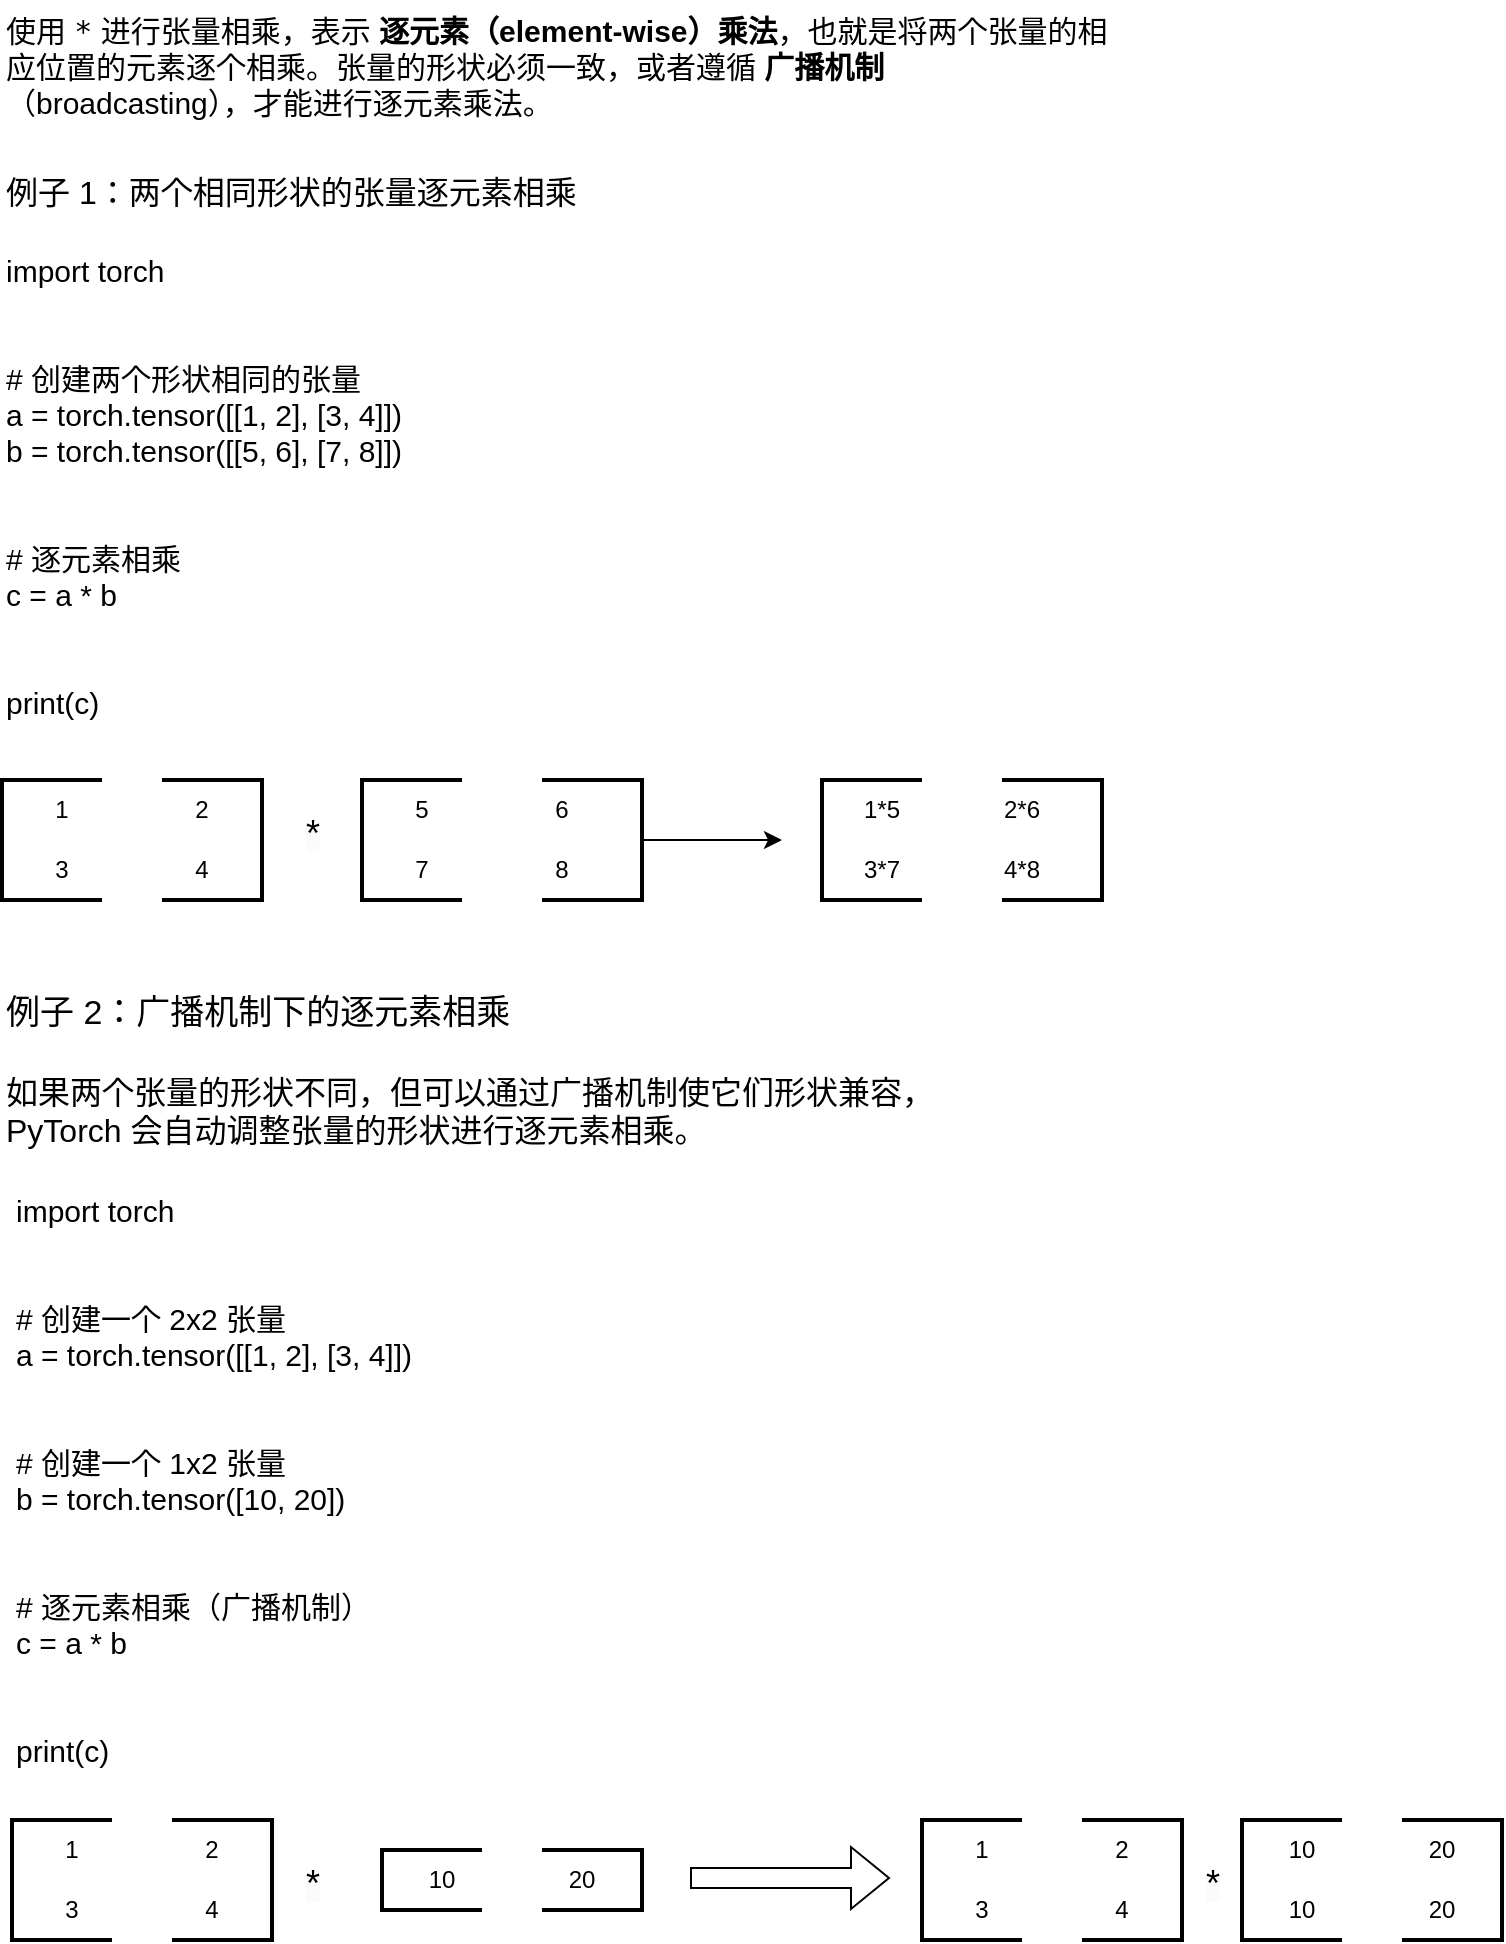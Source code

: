 <mxfile version="24.7.14">
  <diagram name="第 1 页" id="VyVgt18rQJZcwj6FvGFu">
    <mxGraphModel dx="1042" dy="573" grid="1" gridSize="10" guides="1" tooltips="1" connect="1" arrows="1" fold="1" page="1" pageScale="1" pageWidth="827" pageHeight="1169" math="0" shadow="0">
      <root>
        <mxCell id="0" />
        <mxCell id="1" parent="0" />
        <mxCell id="V3Hylg59bHvUlkku89xE-1" value="&lt;font style=&quot;font-size: 15px;&quot;&gt;使用 &lt;code&gt;*&lt;/code&gt; 进行张量相乘，表示 &lt;strong&gt;逐元素（element-wise）乘法&lt;/strong&gt;，也就是将两个张量的相应位置的元素逐个相乘。张量的形状必须一致，或者遵循 &lt;strong&gt;广播机制&lt;/strong&gt;（broadcasting），才能进行逐元素乘法。&lt;/font&gt;" style="text;whiteSpace=wrap;html=1;align=left;" vertex="1" parent="1">
          <mxGeometry x="20" y="50" width="560" height="50" as="geometry" />
        </mxCell>
        <mxCell id="V3Hylg59bHvUlkku89xE-2" value="&lt;font style=&quot;font-size: 16px;&quot;&gt;例子 1：两个相同形状的张量逐元素相乘&lt;/font&gt;" style="text;whiteSpace=wrap;html=1;" vertex="1" parent="1">
          <mxGeometry x="20" y="130" width="400" height="40" as="geometry" />
        </mxCell>
        <UserObject label="import torch&#xa;&#xa;&#xa;# 创建两个形状相同的张量&#xa;a = torch.tensor([[1, 2], [3, 4]])&#xa;b = torch.tensor([[5, 6], [7, 8]])&#xa;&#xa;&#xa;# 逐元素相乘&#xa;c = a * b&#xa;&#xa;&#xa;print(c)" link="import torch&#xa;&#xa;&#xa;# 创建两个形状相同的张量&#xa;a = torch.tensor([[1, 2], [3, 4]])&#xa;b = torch.tensor([[5, 6], [7, 8]])&#xa;&#xa;&#xa;# 逐元素相乘&#xa;c = a * b&#xa;&#xa;&#xa;print(c)" id="V3Hylg59bHvUlkku89xE-3">
          <mxCell style="text;whiteSpace=wrap;fontSize=15;" vertex="1" parent="1">
            <mxGeometry x="20" y="170" width="380" height="250" as="geometry" />
          </mxCell>
        </UserObject>
        <mxCell id="V3Hylg59bHvUlkku89xE-4" value="" style="strokeWidth=2;html=1;shape=mxgraph.flowchart.annotation_1;align=left;pointerEvents=1;" vertex="1" parent="1">
          <mxGeometry x="20" y="440" width="50" height="60" as="geometry" />
        </mxCell>
        <mxCell id="V3Hylg59bHvUlkku89xE-5" value="1" style="text;strokeColor=none;align=center;fillColor=none;html=1;verticalAlign=middle;whiteSpace=wrap;rounded=0;" vertex="1" parent="1">
          <mxGeometry x="20" y="440" width="60" height="30" as="geometry" />
        </mxCell>
        <mxCell id="V3Hylg59bHvUlkku89xE-6" value="2" style="text;strokeColor=none;align=center;fillColor=none;html=1;verticalAlign=middle;whiteSpace=wrap;rounded=0;" vertex="1" parent="1">
          <mxGeometry x="90" y="440" width="60" height="30" as="geometry" />
        </mxCell>
        <mxCell id="V3Hylg59bHvUlkku89xE-7" value="3" style="text;strokeColor=none;align=center;fillColor=none;html=1;verticalAlign=middle;whiteSpace=wrap;rounded=0;" vertex="1" parent="1">
          <mxGeometry x="20" y="470" width="60" height="30" as="geometry" />
        </mxCell>
        <mxCell id="V3Hylg59bHvUlkku89xE-8" value="4" style="text;strokeColor=none;align=center;fillColor=none;html=1;verticalAlign=middle;whiteSpace=wrap;rounded=0;" vertex="1" parent="1">
          <mxGeometry x="90" y="470" width="60" height="30" as="geometry" />
        </mxCell>
        <mxCell id="V3Hylg59bHvUlkku89xE-13" value="" style="strokeWidth=2;html=1;shape=mxgraph.flowchart.annotation_1;align=left;pointerEvents=1;rotation=-180;" vertex="1" parent="1">
          <mxGeometry x="100" y="440" width="50" height="60" as="geometry" />
        </mxCell>
        <mxCell id="V3Hylg59bHvUlkku89xE-14" value="" style="strokeWidth=2;html=1;shape=mxgraph.flowchart.annotation_1;align=left;pointerEvents=1;" vertex="1" parent="1">
          <mxGeometry x="200" y="440" width="50" height="60" as="geometry" />
        </mxCell>
        <mxCell id="V3Hylg59bHvUlkku89xE-15" value="5" style="text;strokeColor=none;align=center;fillColor=none;html=1;verticalAlign=middle;whiteSpace=wrap;rounded=0;" vertex="1" parent="1">
          <mxGeometry x="200" y="440" width="60" height="30" as="geometry" />
        </mxCell>
        <mxCell id="V3Hylg59bHvUlkku89xE-16" value="6" style="text;strokeColor=none;align=center;fillColor=none;html=1;verticalAlign=middle;whiteSpace=wrap;rounded=0;" vertex="1" parent="1">
          <mxGeometry x="270" y="440" width="60" height="30" as="geometry" />
        </mxCell>
        <mxCell id="V3Hylg59bHvUlkku89xE-17" value="7" style="text;strokeColor=none;align=center;fillColor=none;html=1;verticalAlign=middle;whiteSpace=wrap;rounded=0;" vertex="1" parent="1">
          <mxGeometry x="200" y="470" width="60" height="30" as="geometry" />
        </mxCell>
        <mxCell id="V3Hylg59bHvUlkku89xE-18" value="8" style="text;strokeColor=none;align=center;fillColor=none;html=1;verticalAlign=middle;whiteSpace=wrap;rounded=0;" vertex="1" parent="1">
          <mxGeometry x="270" y="470" width="60" height="30" as="geometry" />
        </mxCell>
        <mxCell id="V3Hylg59bHvUlkku89xE-22" style="edgeStyle=orthogonalEdgeStyle;rounded=0;orthogonalLoop=1;jettySize=auto;html=1;exitX=0;exitY=0.5;exitDx=0;exitDy=0;exitPerimeter=0;" edge="1" parent="1" source="V3Hylg59bHvUlkku89xE-19">
          <mxGeometry relative="1" as="geometry">
            <mxPoint x="410" y="470" as="targetPoint" />
          </mxGeometry>
        </mxCell>
        <mxCell id="V3Hylg59bHvUlkku89xE-19" value="" style="strokeWidth=2;html=1;shape=mxgraph.flowchart.annotation_1;align=left;pointerEvents=1;rotation=-180;" vertex="1" parent="1">
          <mxGeometry x="290" y="440" width="50" height="60" as="geometry" />
        </mxCell>
        <mxCell id="V3Hylg59bHvUlkku89xE-21" value="&lt;span style=&quot;color: rgb(0, 0, 0); font-family: Helvetica; font-style: normal; font-variant-ligatures: normal; font-variant-caps: normal; font-weight: 400; letter-spacing: normal; orphans: 2; text-align: left; text-indent: 0px; text-transform: none; widows: 2; word-spacing: 0px; -webkit-text-stroke-width: 0px; white-space: normal; background-color: rgb(251, 251, 251); text-decoration-thickness: initial; text-decoration-style: initial; text-decoration-color: initial; float: none; display: inline !important;&quot;&gt;&lt;font style=&quot;font-size: 18px;&quot;&gt;*&lt;/font&gt;&lt;/span&gt;" style="text;whiteSpace=wrap;html=1;" vertex="1" parent="1">
          <mxGeometry x="170" y="450" width="40" height="40" as="geometry" />
        </mxCell>
        <mxCell id="V3Hylg59bHvUlkku89xE-23" value="" style="strokeWidth=2;html=1;shape=mxgraph.flowchart.annotation_1;align=left;pointerEvents=1;" vertex="1" parent="1">
          <mxGeometry x="430" y="440" width="50" height="60" as="geometry" />
        </mxCell>
        <mxCell id="V3Hylg59bHvUlkku89xE-24" value="1*5" style="text;strokeColor=none;align=center;fillColor=none;html=1;verticalAlign=middle;whiteSpace=wrap;rounded=0;" vertex="1" parent="1">
          <mxGeometry x="430" y="440" width="60" height="30" as="geometry" />
        </mxCell>
        <mxCell id="V3Hylg59bHvUlkku89xE-25" value="2*6" style="text;strokeColor=none;align=center;fillColor=none;html=1;verticalAlign=middle;whiteSpace=wrap;rounded=0;" vertex="1" parent="1">
          <mxGeometry x="500" y="440" width="60" height="30" as="geometry" />
        </mxCell>
        <mxCell id="V3Hylg59bHvUlkku89xE-26" value="3*7" style="text;strokeColor=none;align=center;fillColor=none;html=1;verticalAlign=middle;whiteSpace=wrap;rounded=0;" vertex="1" parent="1">
          <mxGeometry x="430" y="470" width="60" height="30" as="geometry" />
        </mxCell>
        <mxCell id="V3Hylg59bHvUlkku89xE-27" value="4*8" style="text;strokeColor=none;align=center;fillColor=none;html=1;verticalAlign=middle;whiteSpace=wrap;rounded=0;" vertex="1" parent="1">
          <mxGeometry x="500" y="470" width="60" height="30" as="geometry" />
        </mxCell>
        <mxCell id="V3Hylg59bHvUlkku89xE-28" value="" style="strokeWidth=2;html=1;shape=mxgraph.flowchart.annotation_1;align=left;pointerEvents=1;rotation=-180;" vertex="1" parent="1">
          <mxGeometry x="520" y="440" width="50" height="60" as="geometry" />
        </mxCell>
        <mxCell id="V3Hylg59bHvUlkku89xE-29" value="&lt;font style=&quot;font-size: 17px;&quot;&gt;例子 2：广播机制下的逐元素相乘&lt;/font&gt;" style="text;whiteSpace=wrap;html=1;" vertex="1" parent="1">
          <mxGeometry x="20" y="540" width="365" height="40" as="geometry" />
        </mxCell>
        <mxCell id="V3Hylg59bHvUlkku89xE-30" value="&lt;font style=&quot;font-size: 16px;&quot;&gt;如果两个张量的形状不同，但可以通过广播机制使它们形状兼容，PyTorch 会自动调整张量的形状进行逐元素相乘。&lt;/font&gt;" style="text;whiteSpace=wrap;html=1;" vertex="1" parent="1">
          <mxGeometry x="20" y="580" width="480" height="50" as="geometry" />
        </mxCell>
        <UserObject label="import torch&#xa;&#xa;&#xa;# 创建一个 2x2 张量&#xa;a = torch.tensor([[1, 2], [3, 4]])&#xa;&#xa;&#xa;# 创建一个 1x2 张量&#xa;b = torch.tensor([10, 20])&#xa;&#xa;&#xa;# 逐元素相乘（广播机制）&#xa;c = a * b&#xa;&#xa;&#xa;print(c)" link="import torch&#xa;&#xa;&#xa;# 创建一个 2x2 张量&#xa;a = torch.tensor([[1, 2], [3, 4]])&#xa;&#xa;&#xa;# 创建一个 1x2 张量&#xa;b = torch.tensor([10, 20])&#xa;&#xa;&#xa;# 逐元素相乘（广播机制）&#xa;c = a * b&#xa;&#xa;&#xa;print(c)" id="V3Hylg59bHvUlkku89xE-31">
          <mxCell style="text;whiteSpace=wrap;fontSize=15;" vertex="1" parent="1">
            <mxGeometry x="25" y="640" width="455" height="300" as="geometry" />
          </mxCell>
        </UserObject>
        <mxCell id="V3Hylg59bHvUlkku89xE-32" value="" style="strokeWidth=2;html=1;shape=mxgraph.flowchart.annotation_1;align=left;pointerEvents=1;" vertex="1" parent="1">
          <mxGeometry x="25" y="960" width="50" height="60" as="geometry" />
        </mxCell>
        <mxCell id="V3Hylg59bHvUlkku89xE-33" value="1" style="text;strokeColor=none;align=center;fillColor=none;html=1;verticalAlign=middle;whiteSpace=wrap;rounded=0;" vertex="1" parent="1">
          <mxGeometry x="25" y="960" width="60" height="30" as="geometry" />
        </mxCell>
        <mxCell id="V3Hylg59bHvUlkku89xE-34" value="2" style="text;strokeColor=none;align=center;fillColor=none;html=1;verticalAlign=middle;whiteSpace=wrap;rounded=0;" vertex="1" parent="1">
          <mxGeometry x="95" y="960" width="60" height="30" as="geometry" />
        </mxCell>
        <mxCell id="V3Hylg59bHvUlkku89xE-35" value="3" style="text;strokeColor=none;align=center;fillColor=none;html=1;verticalAlign=middle;whiteSpace=wrap;rounded=0;" vertex="1" parent="1">
          <mxGeometry x="25" y="990" width="60" height="30" as="geometry" />
        </mxCell>
        <mxCell id="V3Hylg59bHvUlkku89xE-36" value="4" style="text;strokeColor=none;align=center;fillColor=none;html=1;verticalAlign=middle;whiteSpace=wrap;rounded=0;" vertex="1" parent="1">
          <mxGeometry x="95" y="990" width="60" height="30" as="geometry" />
        </mxCell>
        <mxCell id="V3Hylg59bHvUlkku89xE-37" value="" style="strokeWidth=2;html=1;shape=mxgraph.flowchart.annotation_1;align=left;pointerEvents=1;rotation=-180;" vertex="1" parent="1">
          <mxGeometry x="105" y="960" width="50" height="60" as="geometry" />
        </mxCell>
        <mxCell id="V3Hylg59bHvUlkku89xE-38" value="" style="strokeWidth=2;html=1;shape=mxgraph.flowchart.annotation_1;align=left;pointerEvents=1;" vertex="1" parent="1">
          <mxGeometry x="210" y="975" width="50" height="30" as="geometry" />
        </mxCell>
        <mxCell id="V3Hylg59bHvUlkku89xE-39" value="10" style="text;strokeColor=none;align=center;fillColor=none;html=1;verticalAlign=middle;whiteSpace=wrap;rounded=0;" vertex="1" parent="1">
          <mxGeometry x="210" y="975" width="60" height="30" as="geometry" />
        </mxCell>
        <mxCell id="V3Hylg59bHvUlkku89xE-40" value="20" style="text;strokeColor=none;align=center;fillColor=none;html=1;verticalAlign=middle;whiteSpace=wrap;rounded=0;" vertex="1" parent="1">
          <mxGeometry x="280" y="975" width="60" height="30" as="geometry" />
        </mxCell>
        <mxCell id="V3Hylg59bHvUlkku89xE-43" value="" style="strokeWidth=2;html=1;shape=mxgraph.flowchart.annotation_1;align=left;pointerEvents=1;rotation=-180;" vertex="1" parent="1">
          <mxGeometry x="290" y="975" width="50" height="30" as="geometry" />
        </mxCell>
        <mxCell id="V3Hylg59bHvUlkku89xE-47" value="&lt;span style=&quot;color: rgb(0, 0, 0); font-family: Helvetica; font-style: normal; font-variant-ligatures: normal; font-variant-caps: normal; font-weight: 400; letter-spacing: normal; orphans: 2; text-align: left; text-indent: 0px; text-transform: none; widows: 2; word-spacing: 0px; -webkit-text-stroke-width: 0px; white-space: normal; background-color: rgb(251, 251, 251); text-decoration-thickness: initial; text-decoration-style: initial; text-decoration-color: initial; float: none; display: inline !important;&quot;&gt;&lt;font style=&quot;font-size: 18px;&quot;&gt;*&lt;/font&gt;&lt;/span&gt;" style="text;whiteSpace=wrap;html=1;" vertex="1" parent="1">
          <mxGeometry x="170" y="975" width="40" height="40" as="geometry" />
        </mxCell>
        <mxCell id="V3Hylg59bHvUlkku89xE-48" value="" style="shape=flexArrow;endArrow=classic;html=1;rounded=0;" edge="1" parent="1">
          <mxGeometry width="50" height="50" relative="1" as="geometry">
            <mxPoint x="364" y="989" as="sourcePoint" />
            <mxPoint x="464" y="989" as="targetPoint" />
          </mxGeometry>
        </mxCell>
        <mxCell id="V3Hylg59bHvUlkku89xE-49" value="" style="strokeWidth=2;html=1;shape=mxgraph.flowchart.annotation_1;align=left;pointerEvents=1;" vertex="1" parent="1">
          <mxGeometry x="480" y="960" width="50" height="60" as="geometry" />
        </mxCell>
        <mxCell id="V3Hylg59bHvUlkku89xE-50" value="1" style="text;strokeColor=none;align=center;fillColor=none;html=1;verticalAlign=middle;whiteSpace=wrap;rounded=0;" vertex="1" parent="1">
          <mxGeometry x="480" y="960" width="60" height="30" as="geometry" />
        </mxCell>
        <mxCell id="V3Hylg59bHvUlkku89xE-51" value="2" style="text;strokeColor=none;align=center;fillColor=none;html=1;verticalAlign=middle;whiteSpace=wrap;rounded=0;" vertex="1" parent="1">
          <mxGeometry x="550" y="960" width="60" height="30" as="geometry" />
        </mxCell>
        <mxCell id="V3Hylg59bHvUlkku89xE-52" value="3" style="text;strokeColor=none;align=center;fillColor=none;html=1;verticalAlign=middle;whiteSpace=wrap;rounded=0;" vertex="1" parent="1">
          <mxGeometry x="480" y="990" width="60" height="30" as="geometry" />
        </mxCell>
        <mxCell id="V3Hylg59bHvUlkku89xE-53" value="4" style="text;strokeColor=none;align=center;fillColor=none;html=1;verticalAlign=middle;whiteSpace=wrap;rounded=0;" vertex="1" parent="1">
          <mxGeometry x="550" y="990" width="60" height="30" as="geometry" />
        </mxCell>
        <mxCell id="V3Hylg59bHvUlkku89xE-54" value="" style="strokeWidth=2;html=1;shape=mxgraph.flowchart.annotation_1;align=left;pointerEvents=1;rotation=-180;" vertex="1" parent="1">
          <mxGeometry x="560" y="960" width="50" height="60" as="geometry" />
        </mxCell>
        <mxCell id="V3Hylg59bHvUlkku89xE-55" value="&lt;span style=&quot;color: rgb(0, 0, 0); font-family: Helvetica; font-style: normal; font-variant-ligatures: normal; font-variant-caps: normal; font-weight: 400; letter-spacing: normal; orphans: 2; text-align: left; text-indent: 0px; text-transform: none; widows: 2; word-spacing: 0px; -webkit-text-stroke-width: 0px; white-space: normal; background-color: rgb(251, 251, 251); text-decoration-thickness: initial; text-decoration-style: initial; text-decoration-color: initial; float: none; display: inline !important;&quot;&gt;&lt;font style=&quot;font-size: 18px;&quot;&gt;*&lt;/font&gt;&lt;/span&gt;" style="text;whiteSpace=wrap;html=1;" vertex="1" parent="1">
          <mxGeometry x="620" y="975" width="40" height="40" as="geometry" />
        </mxCell>
        <mxCell id="V3Hylg59bHvUlkku89xE-56" value="" style="strokeWidth=2;html=1;shape=mxgraph.flowchart.annotation_1;align=left;pointerEvents=1;" vertex="1" parent="1">
          <mxGeometry x="640" y="960" width="50" height="60" as="geometry" />
        </mxCell>
        <mxCell id="V3Hylg59bHvUlkku89xE-57" value="10" style="text;strokeColor=none;align=center;fillColor=none;html=1;verticalAlign=middle;whiteSpace=wrap;rounded=0;" vertex="1" parent="1">
          <mxGeometry x="640" y="990" width="60" height="30" as="geometry" />
        </mxCell>
        <mxCell id="V3Hylg59bHvUlkku89xE-58" value="20" style="text;strokeColor=none;align=center;fillColor=none;html=1;verticalAlign=middle;whiteSpace=wrap;rounded=0;" vertex="1" parent="1">
          <mxGeometry x="710" y="960" width="60" height="30" as="geometry" />
        </mxCell>
        <mxCell id="V3Hylg59bHvUlkku89xE-59" value="" style="strokeWidth=2;html=1;shape=mxgraph.flowchart.annotation_1;align=left;pointerEvents=1;rotation=-180;" vertex="1" parent="1">
          <mxGeometry x="720" y="960" width="50" height="60" as="geometry" />
        </mxCell>
        <mxCell id="V3Hylg59bHvUlkku89xE-60" value="10" style="text;strokeColor=none;align=center;fillColor=none;html=1;verticalAlign=middle;whiteSpace=wrap;rounded=0;" vertex="1" parent="1">
          <mxGeometry x="640" y="960" width="60" height="30" as="geometry" />
        </mxCell>
        <mxCell id="V3Hylg59bHvUlkku89xE-64" value="20" style="text;strokeColor=none;align=center;fillColor=none;html=1;verticalAlign=middle;whiteSpace=wrap;rounded=0;" vertex="1" parent="1">
          <mxGeometry x="710" y="990" width="60" height="30" as="geometry" />
        </mxCell>
      </root>
    </mxGraphModel>
  </diagram>
</mxfile>
